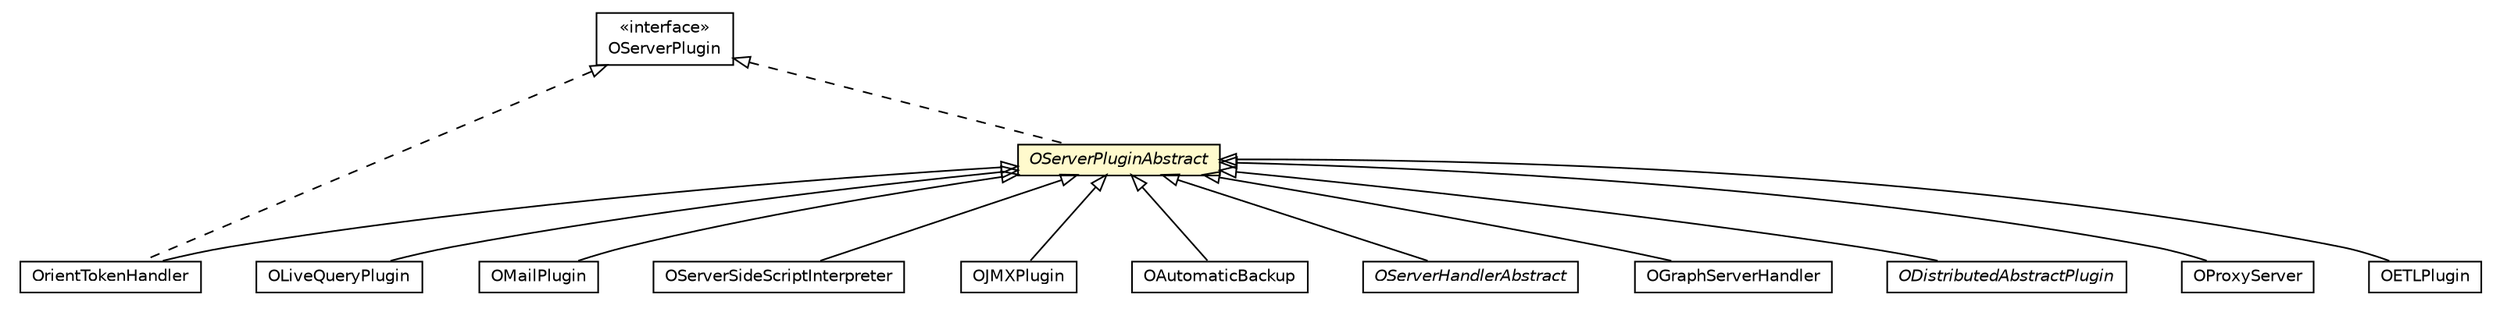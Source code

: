 #!/usr/local/bin/dot
#
# Class diagram 
# Generated by UMLGraph version R5_6-24-gf6e263 (http://www.umlgraph.org/)
#

digraph G {
	edge [fontname="Helvetica",fontsize=10,labelfontname="Helvetica",labelfontsize=10];
	node [fontname="Helvetica",fontsize=10,shape=plaintext];
	nodesep=0.25;
	ranksep=0.5;
	// com.orientechnologies.orient.server.token.OrientTokenHandler
	c3856583 [label=<<table title="com.orientechnologies.orient.server.token.OrientTokenHandler" border="0" cellborder="1" cellspacing="0" cellpadding="2" port="p" href="../token/OrientTokenHandler.html">
		<tr><td><table border="0" cellspacing="0" cellpadding="1">
<tr><td align="center" balign="center"> OrientTokenHandler </td></tr>
		</table></td></tr>
		</table>>, URL="../token/OrientTokenHandler.html", fontname="Helvetica", fontcolor="black", fontsize=10.0];
	// com.orientechnologies.orient.server.plugin.OServerPluginAbstract
	c3856588 [label=<<table title="com.orientechnologies.orient.server.plugin.OServerPluginAbstract" border="0" cellborder="1" cellspacing="0" cellpadding="2" port="p" bgcolor="lemonChiffon" href="./OServerPluginAbstract.html">
		<tr><td><table border="0" cellspacing="0" cellpadding="1">
<tr><td align="center" balign="center"><font face="Helvetica-Oblique"> OServerPluginAbstract </font></td></tr>
		</table></td></tr>
		</table>>, URL="./OServerPluginAbstract.html", fontname="Helvetica", fontcolor="black", fontsize=10.0];
	// com.orientechnologies.orient.server.plugin.OServerPlugin
	c3856589 [label=<<table title="com.orientechnologies.orient.server.plugin.OServerPlugin" border="0" cellborder="1" cellspacing="0" cellpadding="2" port="p" href="./OServerPlugin.html">
		<tr><td><table border="0" cellspacing="0" cellpadding="1">
<tr><td align="center" balign="center"> &#171;interface&#187; </td></tr>
<tr><td align="center" balign="center"> OServerPlugin </td></tr>
		</table></td></tr>
		</table>>, URL="./OServerPlugin.html", fontname="Helvetica", fontcolor="black", fontsize=10.0];
	// com.orientechnologies.orient.server.plugin.livequery.OLiveQueryPlugin
	c3856593 [label=<<table title="com.orientechnologies.orient.server.plugin.livequery.OLiveQueryPlugin" border="0" cellborder="1" cellspacing="0" cellpadding="2" port="p" href="./livequery/OLiveQueryPlugin.html">
		<tr><td><table border="0" cellspacing="0" cellpadding="1">
<tr><td align="center" balign="center"> OLiveQueryPlugin </td></tr>
		</table></td></tr>
		</table>>, URL="./livequery/OLiveQueryPlugin.html", fontname="Helvetica", fontcolor="black", fontsize=10.0];
	// com.orientechnologies.orient.server.plugin.mail.OMailPlugin
	c3856596 [label=<<table title="com.orientechnologies.orient.server.plugin.mail.OMailPlugin" border="0" cellborder="1" cellspacing="0" cellpadding="2" port="p" href="./mail/OMailPlugin.html">
		<tr><td><table border="0" cellspacing="0" cellpadding="1">
<tr><td align="center" balign="center"> OMailPlugin </td></tr>
		</table></td></tr>
		</table>>, URL="./mail/OMailPlugin.html", fontname="Helvetica", fontcolor="black", fontsize=10.0];
	// com.orientechnologies.orient.server.handler.OServerSideScriptInterpreter
	c3856597 [label=<<table title="com.orientechnologies.orient.server.handler.OServerSideScriptInterpreter" border="0" cellborder="1" cellspacing="0" cellpadding="2" port="p" href="../handler/OServerSideScriptInterpreter.html">
		<tr><td><table border="0" cellspacing="0" cellpadding="1">
<tr><td align="center" balign="center"> OServerSideScriptInterpreter </td></tr>
		</table></td></tr>
		</table>>, URL="../handler/OServerSideScriptInterpreter.html", fontname="Helvetica", fontcolor="black", fontsize=10.0];
	// com.orientechnologies.orient.server.handler.OJMXPlugin
	c3856598 [label=<<table title="com.orientechnologies.orient.server.handler.OJMXPlugin" border="0" cellborder="1" cellspacing="0" cellpadding="2" port="p" href="../handler/OJMXPlugin.html">
		<tr><td><table border="0" cellspacing="0" cellpadding="1">
<tr><td align="center" balign="center"> OJMXPlugin </td></tr>
		</table></td></tr>
		</table>>, URL="../handler/OJMXPlugin.html", fontname="Helvetica", fontcolor="black", fontsize=10.0];
	// com.orientechnologies.orient.server.handler.OAutomaticBackup
	c3856601 [label=<<table title="com.orientechnologies.orient.server.handler.OAutomaticBackup" border="0" cellborder="1" cellspacing="0" cellpadding="2" port="p" href="../handler/OAutomaticBackup.html">
		<tr><td><table border="0" cellspacing="0" cellpadding="1">
<tr><td align="center" balign="center"> OAutomaticBackup </td></tr>
		</table></td></tr>
		</table>>, URL="../handler/OAutomaticBackup.html", fontname="Helvetica", fontcolor="black", fontsize=10.0];
	// com.orientechnologies.orient.server.handler.OServerHandlerAbstract
	c3856605 [label=<<table title="com.orientechnologies.orient.server.handler.OServerHandlerAbstract" border="0" cellborder="1" cellspacing="0" cellpadding="2" port="p" href="../handler/OServerHandlerAbstract.html">
		<tr><td><table border="0" cellspacing="0" cellpadding="1">
<tr><td align="center" balign="center"><font face="Helvetica-Oblique"> OServerHandlerAbstract </font></td></tr>
		</table></td></tr>
		</table>>, URL="../handler/OServerHandlerAbstract.html", fontname="Helvetica", fontcolor="black", fontsize=10.0];
	// com.orientechnologies.orient.graph.handler.OGraphServerHandler
	c3856816 [label=<<table title="com.orientechnologies.orient.graph.handler.OGraphServerHandler" border="0" cellborder="1" cellspacing="0" cellpadding="2" port="p" href="../../graph/handler/OGraphServerHandler.html">
		<tr><td><table border="0" cellspacing="0" cellpadding="1">
<tr><td align="center" balign="center"> OGraphServerHandler </td></tr>
		</table></td></tr>
		</table>>, URL="../../graph/handler/OGraphServerHandler.html", fontname="Helvetica", fontcolor="black", fontsize=10.0];
	// com.orientechnologies.orient.server.distributed.impl.ODistributedAbstractPlugin
	c3856870 [label=<<table title="com.orientechnologies.orient.server.distributed.impl.ODistributedAbstractPlugin" border="0" cellborder="1" cellspacing="0" cellpadding="2" port="p" href="../distributed/impl/ODistributedAbstractPlugin.html">
		<tr><td><table border="0" cellspacing="0" cellpadding="1">
<tr><td align="center" balign="center"><font face="Helvetica-Oblique"> ODistributedAbstractPlugin </font></td></tr>
		</table></td></tr>
		</table>>, URL="../distributed/impl/ODistributedAbstractPlugin.html", fontname="Helvetica", fontcolor="black", fontsize=10.0];
	// com.orientechnologies.orient.server.distributed.impl.proxy.OProxyServer
	c3856884 [label=<<table title="com.orientechnologies.orient.server.distributed.impl.proxy.OProxyServer" border="0" cellborder="1" cellspacing="0" cellpadding="2" port="p" href="../distributed/impl/proxy/OProxyServer.html">
		<tr><td><table border="0" cellspacing="0" cellpadding="1">
<tr><td align="center" balign="center"> OProxyServer </td></tr>
		</table></td></tr>
		</table>>, URL="../distributed/impl/proxy/OProxyServer.html", fontname="Helvetica", fontcolor="black", fontsize=10.0];
	// com.orientechnologies.orient.etl.OETLPlugin
	c3856988 [label=<<table title="com.orientechnologies.orient.etl.OETLPlugin" border="0" cellborder="1" cellspacing="0" cellpadding="2" port="p" href="../../etl/OETLPlugin.html">
		<tr><td><table border="0" cellspacing="0" cellpadding="1">
<tr><td align="center" balign="center"> OETLPlugin </td></tr>
		</table></td></tr>
		</table>>, URL="../../etl/OETLPlugin.html", fontname="Helvetica", fontcolor="black", fontsize=10.0];
	//com.orientechnologies.orient.server.token.OrientTokenHandler extends com.orientechnologies.orient.server.plugin.OServerPluginAbstract
	c3856588:p -> c3856583:p [dir=back,arrowtail=empty];
	//com.orientechnologies.orient.server.token.OrientTokenHandler implements com.orientechnologies.orient.server.plugin.OServerPlugin
	c3856589:p -> c3856583:p [dir=back,arrowtail=empty,style=dashed];
	//com.orientechnologies.orient.server.plugin.OServerPluginAbstract implements com.orientechnologies.orient.server.plugin.OServerPlugin
	c3856589:p -> c3856588:p [dir=back,arrowtail=empty,style=dashed];
	//com.orientechnologies.orient.server.plugin.livequery.OLiveQueryPlugin extends com.orientechnologies.orient.server.plugin.OServerPluginAbstract
	c3856588:p -> c3856593:p [dir=back,arrowtail=empty];
	//com.orientechnologies.orient.server.plugin.mail.OMailPlugin extends com.orientechnologies.orient.server.plugin.OServerPluginAbstract
	c3856588:p -> c3856596:p [dir=back,arrowtail=empty];
	//com.orientechnologies.orient.server.handler.OServerSideScriptInterpreter extends com.orientechnologies.orient.server.plugin.OServerPluginAbstract
	c3856588:p -> c3856597:p [dir=back,arrowtail=empty];
	//com.orientechnologies.orient.server.handler.OJMXPlugin extends com.orientechnologies.orient.server.plugin.OServerPluginAbstract
	c3856588:p -> c3856598:p [dir=back,arrowtail=empty];
	//com.orientechnologies.orient.server.handler.OAutomaticBackup extends com.orientechnologies.orient.server.plugin.OServerPluginAbstract
	c3856588:p -> c3856601:p [dir=back,arrowtail=empty];
	//com.orientechnologies.orient.server.handler.OServerHandlerAbstract extends com.orientechnologies.orient.server.plugin.OServerPluginAbstract
	c3856588:p -> c3856605:p [dir=back,arrowtail=empty];
	//com.orientechnologies.orient.graph.handler.OGraphServerHandler extends com.orientechnologies.orient.server.plugin.OServerPluginAbstract
	c3856588:p -> c3856816:p [dir=back,arrowtail=empty];
	//com.orientechnologies.orient.server.distributed.impl.ODistributedAbstractPlugin extends com.orientechnologies.orient.server.plugin.OServerPluginAbstract
	c3856588:p -> c3856870:p [dir=back,arrowtail=empty];
	//com.orientechnologies.orient.server.distributed.impl.proxy.OProxyServer extends com.orientechnologies.orient.server.plugin.OServerPluginAbstract
	c3856588:p -> c3856884:p [dir=back,arrowtail=empty];
	//com.orientechnologies.orient.etl.OETLPlugin extends com.orientechnologies.orient.server.plugin.OServerPluginAbstract
	c3856588:p -> c3856988:p [dir=back,arrowtail=empty];
}

